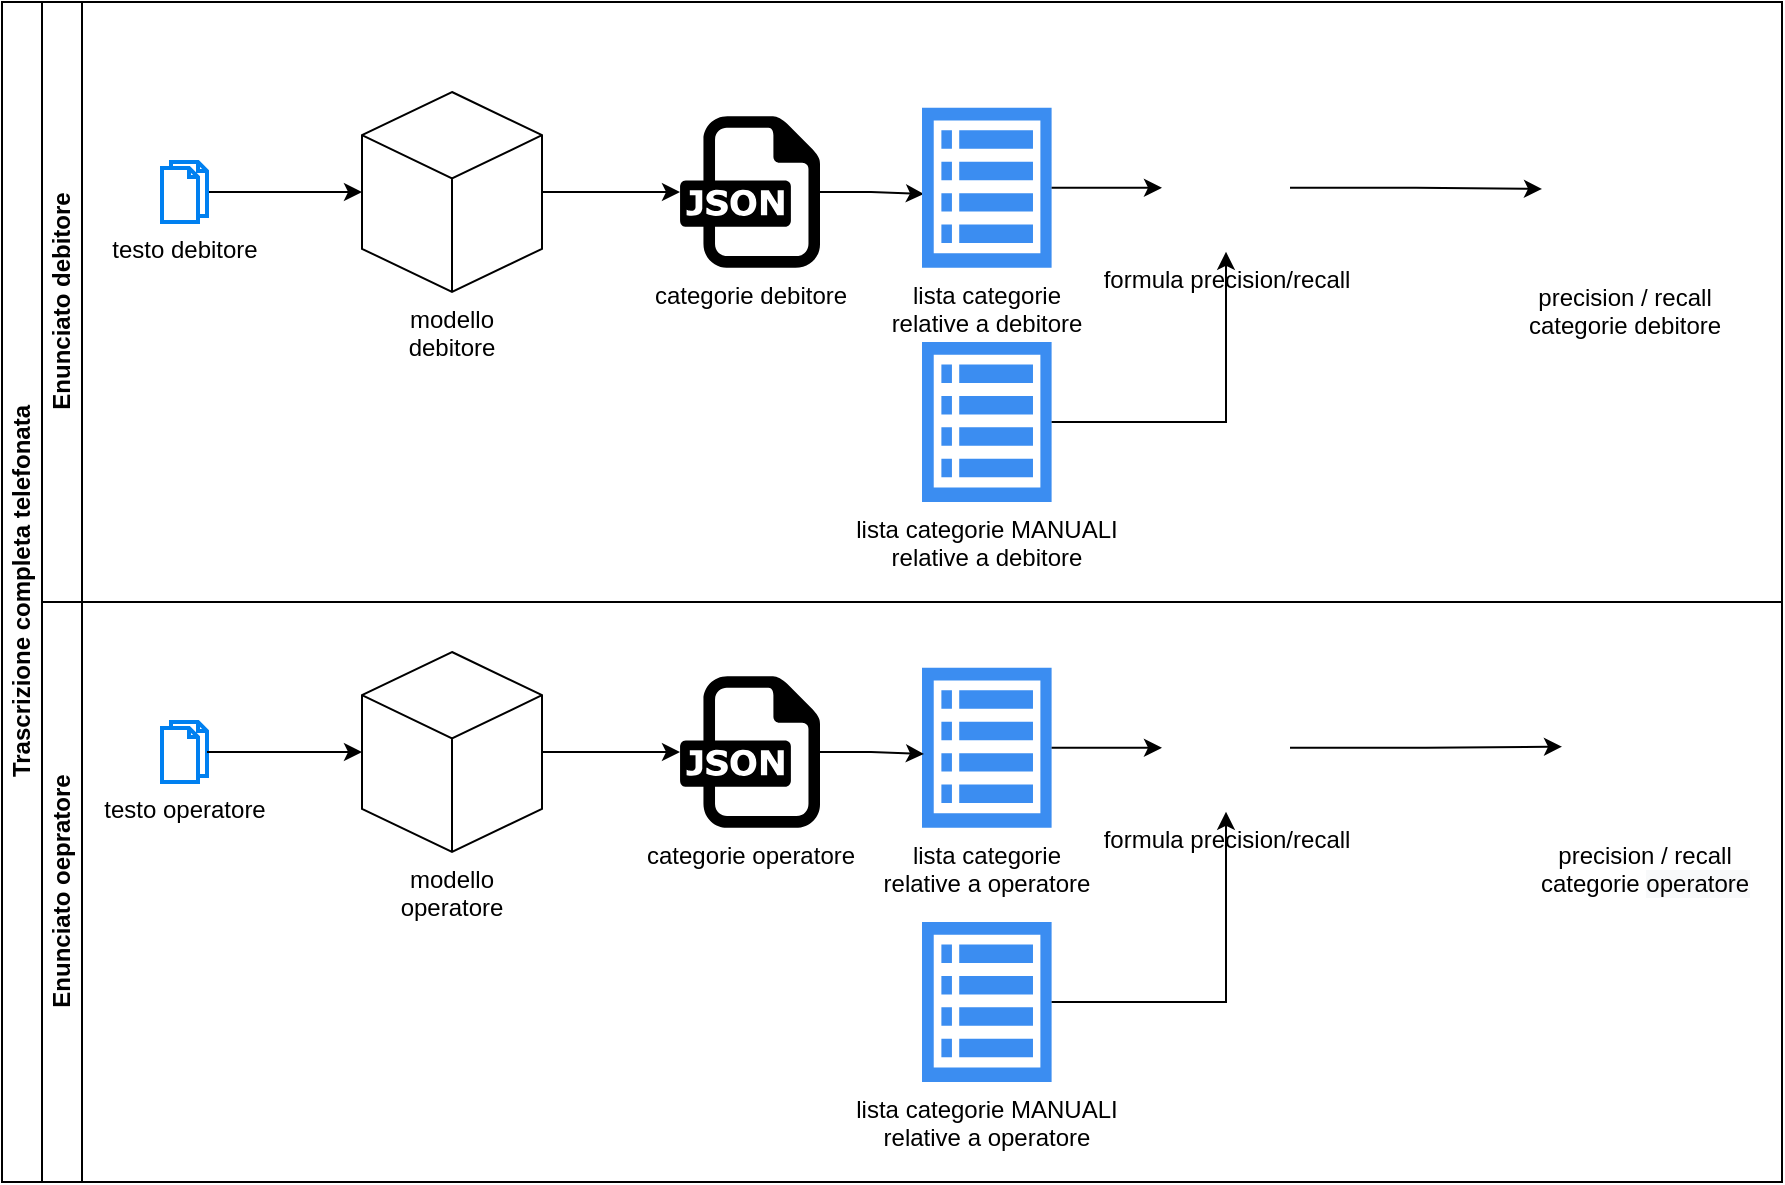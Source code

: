 <mxfile version="20.6.2" type="github">
  <diagram id="C5RBs43oDa-KdzZeNtuy" name="Page-1">
    <mxGraphModel dx="1422" dy="772" grid="1" gridSize="10" guides="1" tooltips="1" connect="1" arrows="1" fold="1" page="1" pageScale="1" pageWidth="827" pageHeight="1169" math="0" shadow="0">
      <root>
        <mxCell id="WIyWlLk6GJQsqaUBKTNV-0" />
        <mxCell id="WIyWlLk6GJQsqaUBKTNV-1" parent="WIyWlLk6GJQsqaUBKTNV-0" />
        <mxCell id="XQuHplglNApcFHOVQP9D-73" value="Trascrizione completa telefonata" style="swimlane;childLayout=stackLayout;resizeParent=1;resizeParentMax=0;horizontal=0;startSize=20;horizontalStack=0;html=1;" vertex="1" parent="WIyWlLk6GJQsqaUBKTNV-1">
          <mxGeometry x="30" y="230" width="890" height="590" as="geometry" />
        </mxCell>
        <mxCell id="XQuHplglNApcFHOVQP9D-74" value="Enunciato debitore" style="swimlane;startSize=20;horizontal=0;html=1;" vertex="1" parent="XQuHplglNApcFHOVQP9D-73">
          <mxGeometry x="20" width="870" height="300" as="geometry" />
        </mxCell>
        <mxCell id="XQuHplglNApcFHOVQP9D-81" style="edgeStyle=orthogonalEdgeStyle;rounded=0;orthogonalLoop=1;jettySize=auto;html=1;" edge="1" parent="XQuHplglNApcFHOVQP9D-74" source="XQuHplglNApcFHOVQP9D-77" target="XQuHplglNApcFHOVQP9D-80">
          <mxGeometry relative="1" as="geometry" />
        </mxCell>
        <mxCell id="XQuHplglNApcFHOVQP9D-77" value="modello debitore" style="html=1;whiteSpace=wrap;shape=isoCube2;backgroundOutline=1;isoAngle=15;spacingTop=0;labelPosition=center;verticalLabelPosition=bottom;align=center;verticalAlign=top;" vertex="1" parent="XQuHplglNApcFHOVQP9D-74">
          <mxGeometry x="160" y="45" width="90" height="100" as="geometry" />
        </mxCell>
        <mxCell id="XQuHplglNApcFHOVQP9D-79" style="edgeStyle=orthogonalEdgeStyle;rounded=0;orthogonalLoop=1;jettySize=auto;html=1;entryX=0;entryY=0.5;entryDx=0;entryDy=0;entryPerimeter=0;" edge="1" parent="XQuHplglNApcFHOVQP9D-74" source="XQuHplglNApcFHOVQP9D-78" target="XQuHplglNApcFHOVQP9D-77">
          <mxGeometry relative="1" as="geometry" />
        </mxCell>
        <mxCell id="XQuHplglNApcFHOVQP9D-78" value="testo debitore" style="html=1;verticalLabelPosition=bottom;align=center;labelBackgroundColor=#ffffff;verticalAlign=top;strokeWidth=2;strokeColor=#0080F0;shadow=0;dashed=0;shape=mxgraph.ios7.icons.documents;" vertex="1" parent="XQuHplglNApcFHOVQP9D-74">
          <mxGeometry x="60" y="80" width="22.5" height="30" as="geometry" />
        </mxCell>
        <mxCell id="XQuHplglNApcFHOVQP9D-104" style="edgeStyle=orthogonalEdgeStyle;rounded=0;orthogonalLoop=1;jettySize=auto;html=1;entryX=0.015;entryY=0.538;entryDx=0;entryDy=0;entryPerimeter=0;" edge="1" parent="XQuHplglNApcFHOVQP9D-74" source="XQuHplglNApcFHOVQP9D-80" target="XQuHplglNApcFHOVQP9D-89">
          <mxGeometry relative="1" as="geometry" />
        </mxCell>
        <mxCell id="XQuHplglNApcFHOVQP9D-80" value="categorie debitore" style="dashed=0;outlineConnect=0;html=1;align=center;labelPosition=center;verticalLabelPosition=bottom;verticalAlign=top;shape=mxgraph.weblogos.json" vertex="1" parent="XQuHplglNApcFHOVQP9D-74">
          <mxGeometry x="319" y="57.1" width="70" height="75.8" as="geometry" />
        </mxCell>
        <mxCell id="XQuHplglNApcFHOVQP9D-89" value="lista categorie &lt;br&gt;relative a debitore" style="sketch=0;html=1;aspect=fixed;strokeColor=none;shadow=0;align=center;verticalAlign=top;fillColor=#3B8DF1;shape=mxgraph.gcp2.view_list;labelPosition=center;verticalLabelPosition=bottom;" vertex="1" parent="XQuHplglNApcFHOVQP9D-74">
          <mxGeometry x="440" y="52.9" width="64.8" height="80" as="geometry" />
        </mxCell>
        <mxCell id="XQuHplglNApcFHOVQP9D-94" value="formula precision/recall" style="shape=image;html=1;verticalAlign=top;verticalLabelPosition=bottom;labelBackgroundColor=#ffffff;imageAspect=0;aspect=fixed;image=https://cdn0.iconfinder.com/data/icons/evericons-24px-vol-1/24/calculator-128.png" vertex="1" parent="XQuHplglNApcFHOVQP9D-74">
          <mxGeometry x="560" y="60.9" width="64" height="64" as="geometry" />
        </mxCell>
        <mxCell id="XQuHplglNApcFHOVQP9D-95" style="edgeStyle=orthogonalEdgeStyle;rounded=0;orthogonalLoop=1;jettySize=auto;html=1;" edge="1" parent="XQuHplglNApcFHOVQP9D-74" source="XQuHplglNApcFHOVQP9D-89" target="XQuHplglNApcFHOVQP9D-94">
          <mxGeometry relative="1" as="geometry" />
        </mxCell>
        <mxCell id="XQuHplglNApcFHOVQP9D-93" value="lista categorie MANUALI&lt;br&gt;relative a debitore" style="sketch=0;html=1;aspect=fixed;strokeColor=none;shadow=0;align=center;verticalAlign=top;fillColor=#3B8DF1;shape=mxgraph.gcp2.view_list;labelPosition=center;verticalLabelPosition=bottom;" vertex="1" parent="XQuHplglNApcFHOVQP9D-74">
          <mxGeometry x="440" y="170" width="64.8" height="80" as="geometry" />
        </mxCell>
        <mxCell id="XQuHplglNApcFHOVQP9D-92" style="edgeStyle=orthogonalEdgeStyle;rounded=0;orthogonalLoop=1;jettySize=auto;html=1;" edge="1" parent="XQuHplglNApcFHOVQP9D-74" source="XQuHplglNApcFHOVQP9D-93" target="XQuHplglNApcFHOVQP9D-94">
          <mxGeometry relative="1" as="geometry" />
        </mxCell>
        <mxCell id="XQuHplglNApcFHOVQP9D-105" value="precision / recall&lt;br&gt;categorie debitore" style="shape=image;html=1;verticalAlign=top;verticalLabelPosition=bottom;labelBackgroundColor=#ffffff;imageAspect=0;aspect=fixed;image=https://cdn4.iconfinder.com/data/icons/online-marketing-hand-drawn-vol-2/52/graph__information__online__bars__web__chart__pie-128.png" vertex="1" parent="XQuHplglNApcFHOVQP9D-74">
          <mxGeometry x="750" y="52.9" width="81.1" height="81.1" as="geometry" />
        </mxCell>
        <mxCell id="XQuHplglNApcFHOVQP9D-103" style="edgeStyle=orthogonalEdgeStyle;rounded=0;orthogonalLoop=1;jettySize=auto;html=1;entryX=0;entryY=0.5;entryDx=0;entryDy=0;" edge="1" parent="XQuHplglNApcFHOVQP9D-74" source="XQuHplglNApcFHOVQP9D-94" target="XQuHplglNApcFHOVQP9D-105">
          <mxGeometry relative="1" as="geometry">
            <mxPoint x="920" y="74" as="targetPoint" />
          </mxGeometry>
        </mxCell>
        <mxCell id="XQuHplglNApcFHOVQP9D-75" value="Enunciato oepratore" style="swimlane;startSize=20;horizontal=0;html=1;" vertex="1" parent="XQuHplglNApcFHOVQP9D-73">
          <mxGeometry x="20" y="300" width="870" height="290" as="geometry" />
        </mxCell>
        <mxCell id="XQuHplglNApcFHOVQP9D-85" value="testo operatore" style="html=1;verticalLabelPosition=bottom;align=center;labelBackgroundColor=#ffffff;verticalAlign=top;strokeWidth=2;strokeColor=#0080F0;shadow=0;dashed=0;shape=mxgraph.ios7.icons.documents;" vertex="1" parent="XQuHplglNApcFHOVQP9D-75">
          <mxGeometry x="60" y="60" width="22.5" height="30" as="geometry" />
        </mxCell>
        <mxCell id="XQuHplglNApcFHOVQP9D-87" value="modello operatore" style="html=1;whiteSpace=wrap;shape=isoCube2;backgroundOutline=1;isoAngle=15;labelPosition=center;verticalLabelPosition=bottom;align=center;verticalAlign=top;" vertex="1" parent="XQuHplglNApcFHOVQP9D-75">
          <mxGeometry x="160" y="25" width="90" height="100" as="geometry" />
        </mxCell>
        <mxCell id="XQuHplglNApcFHOVQP9D-84" style="edgeStyle=orthogonalEdgeStyle;rounded=0;orthogonalLoop=1;jettySize=auto;html=1;entryX=0;entryY=0.5;entryDx=0;entryDy=0;entryPerimeter=0;" edge="1" parent="XQuHplglNApcFHOVQP9D-75" source="XQuHplglNApcFHOVQP9D-85" target="XQuHplglNApcFHOVQP9D-87">
          <mxGeometry relative="1" as="geometry" />
        </mxCell>
        <mxCell id="XQuHplglNApcFHOVQP9D-88" value="categorie operatore" style="dashed=0;outlineConnect=0;html=1;align=center;labelPosition=center;verticalLabelPosition=bottom;verticalAlign=top;shape=mxgraph.weblogos.json" vertex="1" parent="XQuHplglNApcFHOVQP9D-75">
          <mxGeometry x="319" y="37.1" width="70" height="75.8" as="geometry" />
        </mxCell>
        <mxCell id="XQuHplglNApcFHOVQP9D-86" style="edgeStyle=orthogonalEdgeStyle;rounded=0;orthogonalLoop=1;jettySize=auto;html=1;exitX=1;exitY=0.5;exitDx=0;exitDy=0;exitPerimeter=0;" edge="1" parent="XQuHplglNApcFHOVQP9D-75" source="XQuHplglNApcFHOVQP9D-87" target="XQuHplglNApcFHOVQP9D-88">
          <mxGeometry relative="1" as="geometry" />
        </mxCell>
        <mxCell id="XQuHplglNApcFHOVQP9D-107" value="lista categorie &lt;br&gt;relative a operatore" style="sketch=0;html=1;aspect=fixed;strokeColor=none;shadow=0;align=center;verticalAlign=top;fillColor=#3B8DF1;shape=mxgraph.gcp2.view_list;labelPosition=center;verticalLabelPosition=bottom;" vertex="1" parent="XQuHplglNApcFHOVQP9D-75">
          <mxGeometry x="440" y="32.9" width="64.8" height="80" as="geometry" />
        </mxCell>
        <mxCell id="XQuHplglNApcFHOVQP9D-108" value="formula precision/recall" style="shape=image;html=1;verticalAlign=top;verticalLabelPosition=bottom;labelBackgroundColor=#ffffff;imageAspect=0;aspect=fixed;image=https://cdn0.iconfinder.com/data/icons/evericons-24px-vol-1/24/calculator-128.png" vertex="1" parent="XQuHplglNApcFHOVQP9D-75">
          <mxGeometry x="560" y="40.9" width="64" height="64" as="geometry" />
        </mxCell>
        <mxCell id="XQuHplglNApcFHOVQP9D-109" style="edgeStyle=orthogonalEdgeStyle;rounded=0;orthogonalLoop=1;jettySize=auto;html=1;" edge="1" parent="XQuHplglNApcFHOVQP9D-75" source="XQuHplglNApcFHOVQP9D-107" target="XQuHplglNApcFHOVQP9D-108">
          <mxGeometry relative="1" as="geometry" />
        </mxCell>
        <mxCell id="XQuHplglNApcFHOVQP9D-110" value="lista categorie MANUALI&lt;br&gt;relative a operatore" style="sketch=0;html=1;aspect=fixed;strokeColor=none;shadow=0;align=center;verticalAlign=top;fillColor=#3B8DF1;shape=mxgraph.gcp2.view_list;labelPosition=center;verticalLabelPosition=bottom;" vertex="1" parent="XQuHplglNApcFHOVQP9D-75">
          <mxGeometry x="440" y="160.0" width="64.8" height="80" as="geometry" />
        </mxCell>
        <mxCell id="XQuHplglNApcFHOVQP9D-111" style="edgeStyle=orthogonalEdgeStyle;rounded=0;orthogonalLoop=1;jettySize=auto;html=1;" edge="1" parent="XQuHplglNApcFHOVQP9D-75" source="XQuHplglNApcFHOVQP9D-110" target="XQuHplglNApcFHOVQP9D-108">
          <mxGeometry relative="1" as="geometry" />
        </mxCell>
        <mxCell id="XQuHplglNApcFHOVQP9D-112" value="precision / recall&lt;br&gt;categorie&amp;nbsp;&lt;span style=&quot;background-color: rgb(248, 249, 250);&quot;&gt;operatore&lt;/span&gt;" style="shape=image;html=1;verticalAlign=top;verticalLabelPosition=bottom;labelBackgroundColor=#ffffff;imageAspect=0;aspect=fixed;image=https://cdn4.iconfinder.com/data/icons/online-marketing-hand-drawn-vol-2/52/graph__information__online__bars__web__chart__pie-128.png" vertex="1" parent="XQuHplglNApcFHOVQP9D-75">
          <mxGeometry x="760" y="31.8" width="81.1" height="81.1" as="geometry" />
        </mxCell>
        <mxCell id="XQuHplglNApcFHOVQP9D-113" style="edgeStyle=orthogonalEdgeStyle;rounded=0;orthogonalLoop=1;jettySize=auto;html=1;entryX=0;entryY=0.5;entryDx=0;entryDy=0;" edge="1" parent="XQuHplglNApcFHOVQP9D-75" source="XQuHplglNApcFHOVQP9D-108" target="XQuHplglNApcFHOVQP9D-112">
          <mxGeometry relative="1" as="geometry">
            <mxPoint x="890" y="-178.9" as="targetPoint" />
          </mxGeometry>
        </mxCell>
        <mxCell id="XQuHplglNApcFHOVQP9D-106" style="edgeStyle=orthogonalEdgeStyle;rounded=0;orthogonalLoop=1;jettySize=auto;html=1;entryX=0.015;entryY=0.538;entryDx=0;entryDy=0;entryPerimeter=0;" edge="1" parent="XQuHplglNApcFHOVQP9D-75" target="XQuHplglNApcFHOVQP9D-107" source="XQuHplglNApcFHOVQP9D-88">
          <mxGeometry relative="1" as="geometry">
            <mxPoint x="420" y="72.1" as="sourcePoint" />
          </mxGeometry>
        </mxCell>
      </root>
    </mxGraphModel>
  </diagram>
</mxfile>
